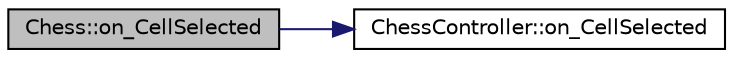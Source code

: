 digraph G
{
  bgcolor="transparent";
  edge [fontname="Helvetica",fontsize="10",labelfontname="Helvetica",labelfontsize="10"];
  node [fontname="Helvetica",fontsize="10",shape=record];
  rankdir=LR;
  Node1 [label="Chess::on_CellSelected",height=0.2,width=0.4,color="black", fillcolor="grey75", style="filled" fontcolor="black"];
  Node1 -> Node2 [color="midnightblue",fontsize="10",style="solid",fontname="Helvetica"];
  Node2 [label="ChessController::on_CellSelected",height=0.2,width=0.4,color="black",URL="$dd/ded/classChessController.html#a2ad6993c0d55cb680d9040e495c8813d",tooltip="Indicate to the player that the user clicked on the given row and column with the mouse..."];
}
